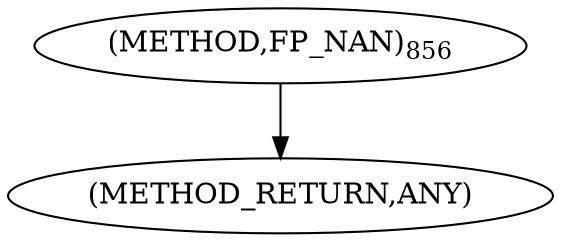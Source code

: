 digraph "FP_NAN" {  
"100141" [label = <(METHOD,FP_NAN)<SUB>856</SUB>> ]
"100142" [label = <(METHOD_RETURN,ANY)> ]
  "100141" -> "100142" 
}

